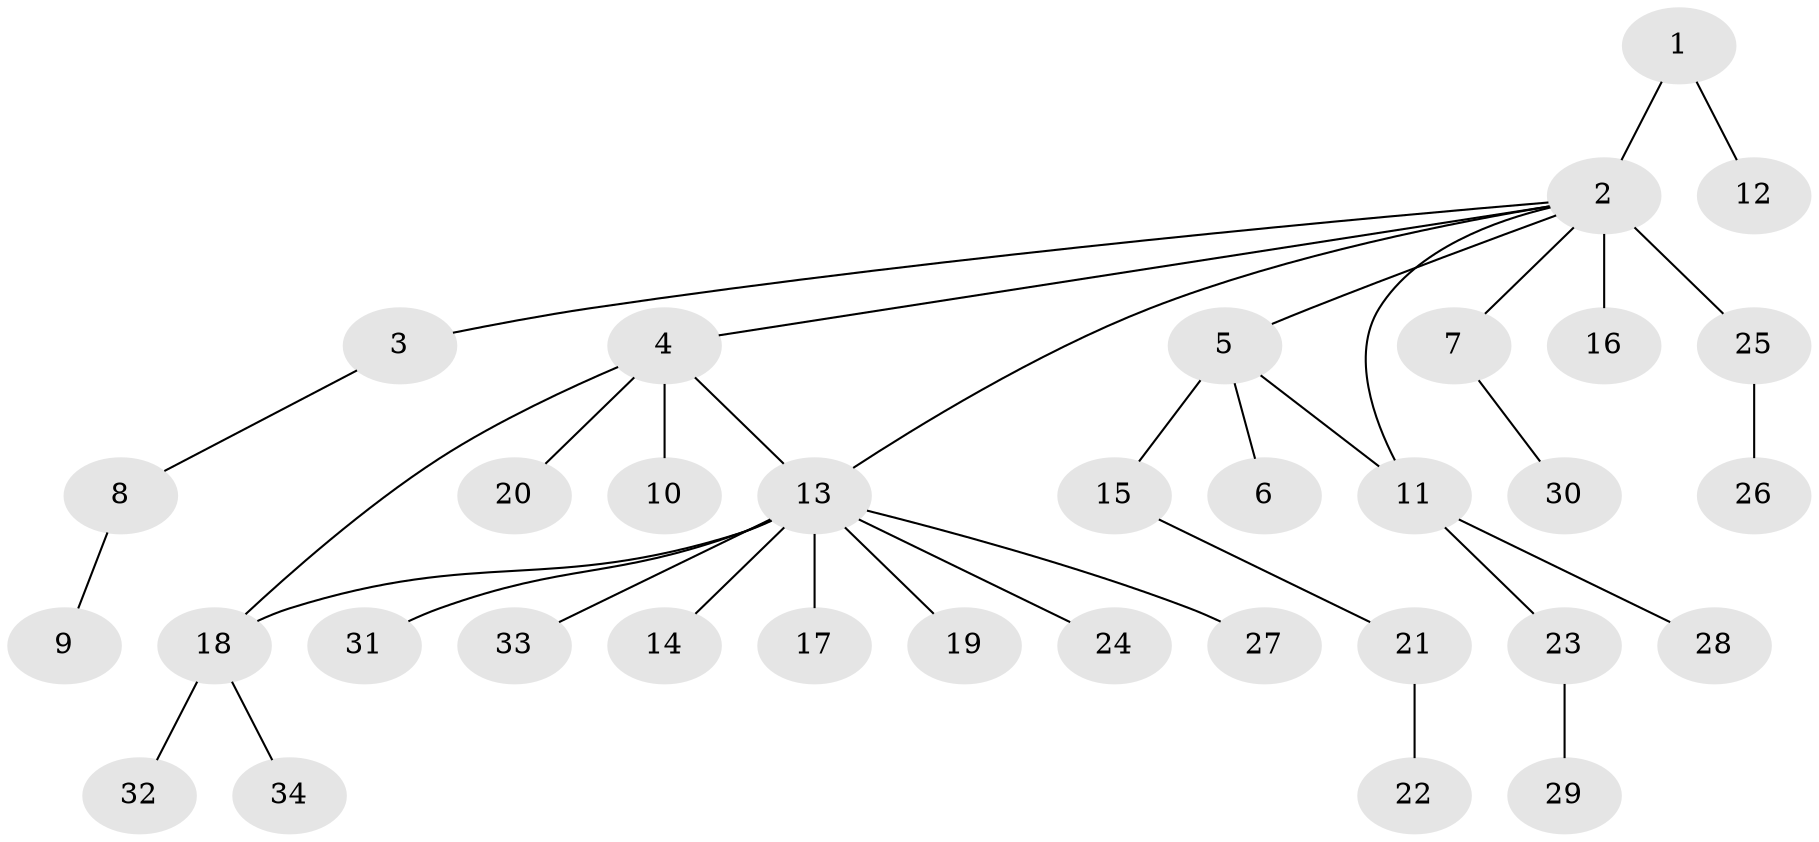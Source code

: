 // original degree distribution, {3: 0.1044776119402985, 18: 0.014925373134328358, 12: 0.029850746268656716, 1: 0.7164179104477612, 5: 0.04477611940298507, 2: 0.07462686567164178, 4: 0.014925373134328358}
// Generated by graph-tools (version 1.1) at 2025/50/03/04/25 22:50:35]
// undirected, 34 vertices, 36 edges
graph export_dot {
  node [color=gray90,style=filled];
  1;
  2;
  3;
  4;
  5;
  6;
  7;
  8;
  9;
  10;
  11;
  12;
  13;
  14;
  15;
  16;
  17;
  18;
  19;
  20;
  21;
  22;
  23;
  24;
  25;
  26;
  27;
  28;
  29;
  30;
  31;
  32;
  33;
  34;
  1 -- 2 [weight=1.0];
  1 -- 12 [weight=1.0];
  2 -- 3 [weight=1.0];
  2 -- 4 [weight=1.0];
  2 -- 5 [weight=1.0];
  2 -- 7 [weight=1.0];
  2 -- 11 [weight=1.0];
  2 -- 13 [weight=1.0];
  2 -- 16 [weight=8.0];
  2 -- 25 [weight=1.0];
  3 -- 8 [weight=1.0];
  4 -- 10 [weight=7.0];
  4 -- 13 [weight=1.0];
  4 -- 18 [weight=1.0];
  4 -- 20 [weight=1.0];
  5 -- 6 [weight=1.0];
  5 -- 11 [weight=1.0];
  5 -- 15 [weight=1.0];
  7 -- 30 [weight=1.0];
  8 -- 9 [weight=1.0];
  11 -- 23 [weight=1.0];
  11 -- 28 [weight=1.0];
  13 -- 14 [weight=1.0];
  13 -- 17 [weight=1.0];
  13 -- 18 [weight=1.0];
  13 -- 19 [weight=1.0];
  13 -- 24 [weight=1.0];
  13 -- 27 [weight=1.0];
  13 -- 31 [weight=1.0];
  13 -- 33 [weight=1.0];
  15 -- 21 [weight=1.0];
  18 -- 32 [weight=1.0];
  18 -- 34 [weight=1.0];
  21 -- 22 [weight=2.0];
  23 -- 29 [weight=1.0];
  25 -- 26 [weight=1.0];
}
